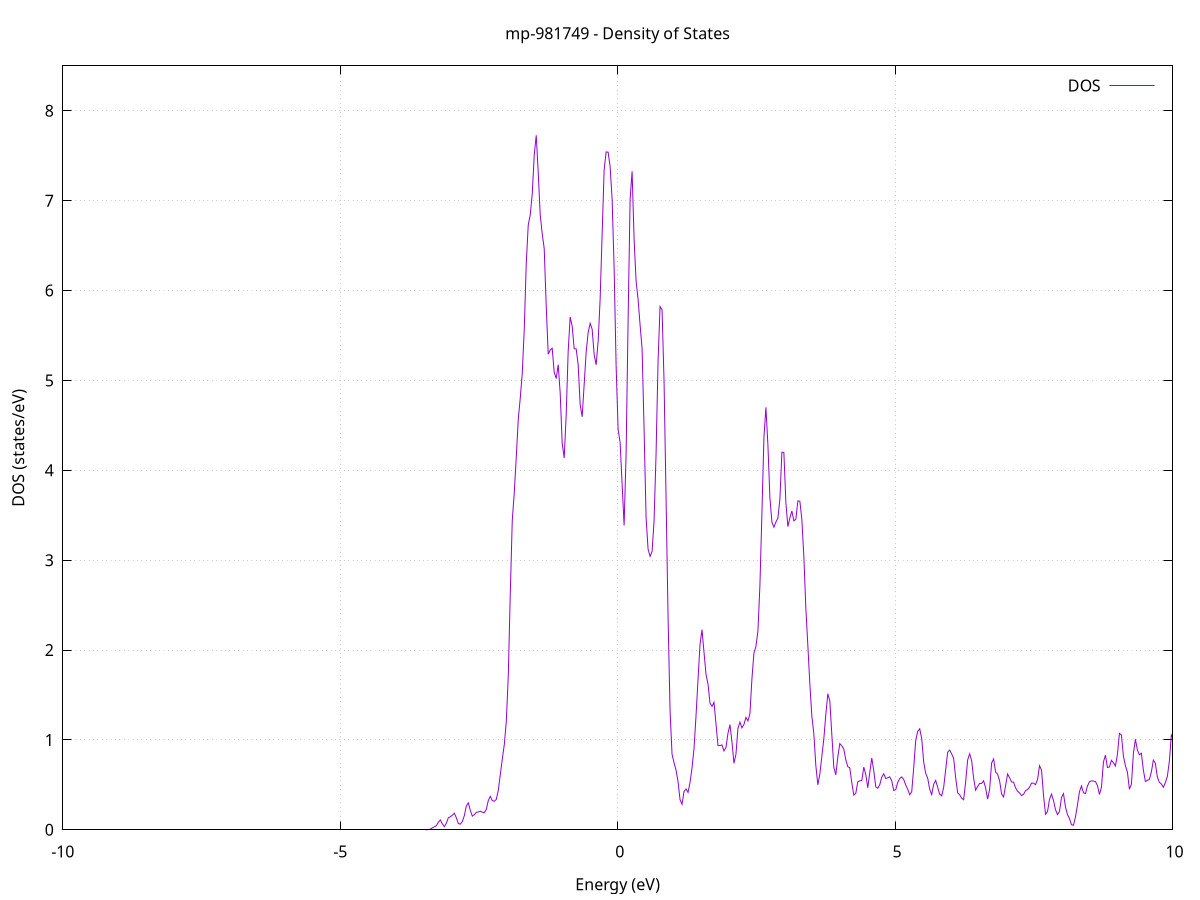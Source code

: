 set title 'mp-981749 - Density of States'
set xlabel 'Energy (eV)'
set ylabel 'DOS (states/eV)'
set grid
set xrange [-10:10]
set yrange [0:8.500]
set xzeroaxis lt -1
set terminal png size 800,600
set output 'mp-981749_dos_gnuplot.png'
plot '-' using 1:2 with lines title 'DOS'
-38.794800 0.000000
-38.758800 0.000000
-38.722800 0.000000
-38.686800 0.000000
-38.650800 0.000000
-38.614800 0.000000
-38.578900 0.000000
-38.542900 0.000000
-38.506900 0.000000
-38.470900 0.000000
-38.434900 0.000000
-38.398900 0.000000
-38.362900 0.000000
-38.326900 0.000000
-38.290900 0.000000
-38.254900 0.000000
-38.218900 0.000000
-38.182900 0.000000
-38.146900 0.000000
-38.110900 0.000000
-38.074900 0.000000
-38.038900 0.000000
-38.002900 0.000000
-37.966900 0.000000
-37.930900 0.000000
-37.894900 0.000000
-37.858900 0.000000
-37.822900 0.000000
-37.786900 0.000000
-37.751000 0.000000
-37.715000 0.000000
-37.679000 0.000000
-37.643000 0.000000
-37.607000 0.000000
-37.571000 0.000000
-37.535000 0.000000
-37.499000 0.000000
-37.463000 0.000000
-37.427000 0.000000
-37.391000 0.000000
-37.355000 0.000000
-37.319000 0.000000
-37.283000 0.000000
-37.247000 0.000000
-37.211000 0.000000
-37.175000 0.000000
-37.139000 0.000000
-37.103000 0.000000
-37.067000 0.000000
-37.031000 0.000000
-36.995000 0.000000
-36.959000 0.000000
-36.923100 0.000000
-36.887100 0.000000
-36.851100 0.000000
-36.815100 0.000000
-36.779100 0.000000
-36.743100 0.000000
-36.707100 0.000000
-36.671100 0.000000
-36.635100 0.000000
-36.599100 0.000000
-36.563100 0.000000
-36.527100 0.000000
-36.491100 0.000000
-36.455100 0.000000
-36.419100 0.000000
-36.383100 0.000000
-36.347100 0.000000
-36.311100 0.000000
-36.275100 0.000000
-36.239100 0.000000
-36.203100 0.000000
-36.167100 0.000000
-36.131100 0.000000
-36.095200 0.000000
-36.059200 0.000000
-36.023200 0.000000
-35.987200 0.000000
-35.951200 0.000000
-35.915200 0.000000
-35.879200 0.000000
-35.843200 0.000000
-35.807200 0.000000
-35.771200 0.000000
-35.735200 0.000000
-35.699200 0.000000
-35.663200 0.000800
-35.627200 0.037400
-35.591200 0.630200
-35.555200 4.025500
-35.519200 9.858800
-35.483200 9.323700
-35.447200 3.403400
-35.411200 0.475900
-35.375200 0.039900
-35.339200 0.389100
-35.303200 3.865400
-35.267300 14.684500
-35.231300 21.516700
-35.195300 12.199700
-35.159300 2.663900
-35.123300 0.221600
-35.087300 0.006900
-35.051300 0.000100
-35.015300 0.000000
-34.979300 0.000000
-34.943300 0.000000
-34.907300 0.000000
-34.871300 0.000000
-34.835300 0.000000
-34.799300 0.000000
-34.763300 0.000000
-34.727300 0.000000
-34.691300 0.000000
-34.655300 0.000000
-34.619300 0.000000
-34.583300 0.000000
-34.547300 0.000000
-34.511300 0.000000
-34.475300 0.000000
-34.439400 0.000000
-34.403400 0.000000
-34.367400 0.000000
-34.331400 0.000000
-34.295400 0.000000
-34.259400 0.000000
-34.223400 0.000000
-34.187400 0.000000
-34.151400 0.000000
-34.115400 0.000000
-34.079400 0.000000
-34.043400 0.000000
-34.007400 0.000000
-33.971400 0.000000
-33.935400 0.000000
-33.899400 0.000000
-33.863400 0.000000
-33.827400 0.000000
-33.791400 0.000000
-33.755400 0.000000
-33.719400 0.000000
-33.683400 0.000000
-33.647400 0.000000
-33.611500 0.000000
-33.575500 0.000000
-33.539500 0.000000
-33.503500 0.000000
-33.467500 0.000000
-33.431500 0.000000
-33.395500 0.000000
-33.359500 0.000000
-33.323500 0.000000
-33.287500 0.000000
-33.251500 0.000000
-33.215500 0.000000
-33.179500 0.000000
-33.143500 0.000000
-33.107500 0.000000
-33.071500 0.000000
-33.035500 0.000000
-32.999500 0.000000
-32.963500 0.000000
-32.927500 0.000000
-32.891500 0.000000
-32.855500 0.000000
-32.819500 0.000000
-32.783600 0.000000
-32.747600 0.000000
-32.711600 0.000000
-32.675600 0.000000
-32.639600 0.000000
-32.603600 0.000000
-32.567600 0.000000
-32.531600 0.000000
-32.495600 0.000000
-32.459600 0.000000
-32.423600 0.000000
-32.387600 0.000000
-32.351600 0.000000
-32.315600 0.000000
-32.279600 0.000000
-32.243600 0.000000
-32.207600 0.000000
-32.171600 0.000000
-32.135600 0.000000
-32.099600 0.000000
-32.063600 0.000000
-32.027600 0.000000
-31.991600 0.000000
-31.955700 0.000000
-31.919700 0.000000
-31.883700 0.000000
-31.847700 0.000000
-31.811700 0.000000
-31.775700 0.000000
-31.739700 0.000000
-31.703700 0.000000
-31.667700 0.000000
-31.631700 0.000000
-31.595700 0.000000
-31.559700 0.000000
-31.523700 0.000000
-31.487700 0.000000
-31.451700 0.000000
-31.415700 0.000000
-31.379700 0.000000
-31.343700 0.000000
-31.307700 0.000000
-31.271700 0.000000
-31.235700 0.000000
-31.199700 0.000000
-31.163700 0.000000
-31.127800 0.000000
-31.091800 0.000000
-31.055800 0.000000
-31.019800 0.000000
-30.983800 0.000000
-30.947800 0.000000
-30.911800 0.000000
-30.875800 0.000000
-30.839800 0.000000
-30.803800 0.000000
-30.767800 0.000000
-30.731800 0.000000
-30.695800 0.000000
-30.659800 0.000000
-30.623800 0.000000
-30.587800 0.000000
-30.551800 0.000000
-30.515800 0.000000
-30.479800 0.000000
-30.443800 0.000000
-30.407800 0.000000
-30.371800 0.000000
-30.335800 0.000000
-30.299900 0.000000
-30.263900 0.000000
-30.227900 0.000000
-30.191900 0.000000
-30.155900 0.000000
-30.119900 0.000000
-30.083900 0.000000
-30.047900 0.000000
-30.011900 0.000000
-29.975900 0.000000
-29.939900 0.000000
-29.903900 0.000000
-29.867900 0.000000
-29.831900 0.000000
-29.795900 0.000000
-29.759900 0.000000
-29.723900 0.000000
-29.687900 0.000000
-29.651900 0.000000
-29.615900 0.000000
-29.579900 0.000000
-29.543900 0.000000
-29.507900 0.000000
-29.471900 0.000000
-29.436000 0.000000
-29.400000 0.000000
-29.364000 0.000000
-29.328000 0.000000
-29.292000 0.000000
-29.256000 0.000000
-29.220000 0.000000
-29.184000 0.000000
-29.148000 0.000000
-29.112000 0.000000
-29.076000 0.000000
-29.040000 0.000000
-29.004000 0.000000
-28.968000 0.000000
-28.932000 0.000000
-28.896000 0.000000
-28.860000 0.000000
-28.824000 0.000000
-28.788000 0.000000
-28.752000 0.000000
-28.716000 0.000000
-28.680000 0.000000
-28.644000 0.000000
-28.608100 0.000000
-28.572100 0.000000
-28.536100 0.000000
-28.500100 0.000000
-28.464100 0.000000
-28.428100 0.000000
-28.392100 0.000000
-28.356100 0.000000
-28.320100 0.000000
-28.284100 0.000000
-28.248100 0.000000
-28.212100 0.000000
-28.176100 0.000000
-28.140100 0.000000
-28.104100 0.000000
-28.068100 0.000000
-28.032100 0.000000
-27.996100 0.000000
-27.960100 0.000000
-27.924100 0.000000
-27.888100 0.000000
-27.852100 0.000000
-27.816100 0.000000
-27.780200 0.000000
-27.744200 0.000000
-27.708200 0.000000
-27.672200 0.000000
-27.636200 0.000000
-27.600200 0.000000
-27.564200 0.000000
-27.528200 0.000000
-27.492200 0.000000
-27.456200 0.000000
-27.420200 0.000000
-27.384200 0.000000
-27.348200 0.000000
-27.312200 0.000000
-27.276200 0.000000
-27.240200 0.000000
-27.204200 0.000000
-27.168200 0.000000
-27.132200 0.000000
-27.096200 0.000000
-27.060200 0.000000
-27.024200 0.000000
-26.988200 0.000000
-26.952300 0.000000
-26.916300 0.000000
-26.880300 0.000000
-26.844300 0.000000
-26.808300 0.000000
-26.772300 0.000000
-26.736300 0.000000
-26.700300 0.000000
-26.664300 0.000000
-26.628300 0.000000
-26.592300 0.000000
-26.556300 0.000000
-26.520300 0.000000
-26.484300 0.000000
-26.448300 0.000000
-26.412300 0.000000
-26.376300 0.000000
-26.340300 0.000000
-26.304300 0.000000
-26.268300 0.000000
-26.232300 0.000000
-26.196300 0.000000
-26.160300 0.000000
-26.124400 0.000000
-26.088400 0.000000
-26.052400 0.000000
-26.016400 0.000000
-25.980400 0.000000
-25.944400 0.000000
-25.908400 0.000000
-25.872400 0.000000
-25.836400 0.000000
-25.800400 0.000000
-25.764400 0.000000
-25.728400 0.000000
-25.692400 0.000000
-25.656400 0.000000
-25.620400 0.000000
-25.584400 0.000000
-25.548400 0.000000
-25.512400 0.000000
-25.476400 0.000000
-25.440400 0.000000
-25.404400 0.000000
-25.368400 0.000000
-25.332400 0.000000
-25.296500 0.000000
-25.260500 0.000000
-25.224500 0.000000
-25.188500 0.000000
-25.152500 0.000000
-25.116500 0.000000
-25.080500 0.000000
-25.044500 0.000000
-25.008500 0.000000
-24.972500 0.000000
-24.936500 0.000000
-24.900500 0.000000
-24.864500 0.000000
-24.828500 0.000000
-24.792500 0.000000
-24.756500 0.000000
-24.720500 0.000000
-24.684500 0.000000
-24.648500 0.000000
-24.612500 0.000000
-24.576500 0.000000
-24.540500 0.000000
-24.504500 0.000000
-24.468600 0.000000
-24.432600 0.000000
-24.396600 0.000000
-24.360600 0.000000
-24.324600 0.000000
-24.288600 0.000000
-24.252600 0.000000
-24.216600 0.000000
-24.180600 0.000000
-24.144600 0.000000
-24.108600 0.000000
-24.072600 0.000000
-24.036600 0.000000
-24.000600 0.000000
-23.964600 0.000000
-23.928600 0.000000
-23.892600 0.000000
-23.856600 0.000000
-23.820600 0.000000
-23.784600 0.000000
-23.748600 0.000000
-23.712600 0.000000
-23.676600 0.000000
-23.640700 0.000000
-23.604700 0.000000
-23.568700 0.000000
-23.532700 0.000000
-23.496700 0.000000
-23.460700 0.000000
-23.424700 0.000000
-23.388700 0.000000
-23.352700 0.000000
-23.316700 0.000000
-23.280700 0.000000
-23.244700 0.000000
-23.208700 0.000000
-23.172700 0.000000
-23.136700 0.000000
-23.100700 0.000000
-23.064700 0.000000
-23.028700 0.000000
-22.992700 0.000000
-22.956700 0.000000
-22.920700 0.000000
-22.884700 0.000000
-22.848700 0.000000
-22.812800 0.000000
-22.776800 0.000000
-22.740800 0.000000
-22.704800 0.000000
-22.668800 0.000000
-22.632800 0.000000
-22.596800 0.000000
-22.560800 0.000000
-22.524800 0.000000
-22.488800 0.000000
-22.452800 0.000000
-22.416800 0.000000
-22.380800 0.000000
-22.344800 0.000000
-22.308800 0.000000
-22.272800 0.000000
-22.236800 0.000000
-22.200800 0.000000
-22.164800 0.000000
-22.128800 0.000000
-22.092800 0.000000
-22.056800 0.000000
-22.020800 0.000000
-21.984900 0.000000
-21.948900 0.000000
-21.912900 0.000000
-21.876900 0.000000
-21.840900 0.000000
-21.804900 0.000000
-21.768900 0.000000
-21.732900 0.000000
-21.696900 0.000000
-21.660900 0.000000
-21.624900 0.000000
-21.588900 0.000000
-21.552900 0.000000
-21.516900 0.000000
-21.480900 0.000000
-21.444900 0.000000
-21.408900 0.000000
-21.372900 0.000000
-21.336900 0.000000
-21.300900 0.000000
-21.264900 0.000000
-21.228900 0.000000
-21.192900 0.000000
-21.157000 0.000000
-21.121000 0.000000
-21.085000 0.000000
-21.049000 0.000000
-21.013000 0.000000
-20.977000 0.000000
-20.941000 0.000000
-20.905000 0.000000
-20.869000 0.000000
-20.833000 0.000000
-20.797000 0.000000
-20.761000 0.000000
-20.725000 0.000000
-20.689000 0.000000
-20.653000 0.000000
-20.617000 0.000000
-20.581000 0.000000
-20.545000 0.000000
-20.509000 0.000000
-20.473000 0.000000
-20.437000 0.000000
-20.401000 0.000000
-20.365000 0.000000
-20.329100 0.000000
-20.293100 0.000000
-20.257100 0.000000
-20.221100 0.000000
-20.185100 0.000000
-20.149100 0.000000
-20.113100 0.000000
-20.077100 0.000000
-20.041100 0.000000
-20.005100 0.000000
-19.969100 0.000000
-19.933100 0.000000
-19.897100 0.000000
-19.861100 0.000000
-19.825100 0.000000
-19.789100 0.000000
-19.753100 0.000000
-19.717100 0.000000
-19.681100 0.000000
-19.645100 0.000000
-19.609100 0.000000
-19.573100 0.000000
-19.537100 0.000000
-19.501200 0.000000
-19.465200 0.000000
-19.429200 0.000000
-19.393200 0.000000
-19.357200 0.000000
-19.321200 0.000000
-19.285200 0.000000
-19.249200 0.000000
-19.213200 0.000000
-19.177200 0.000000
-19.141200 0.000000
-19.105200 0.000000
-19.069200 0.000000
-19.033200 0.000000
-18.997200 0.000000
-18.961200 0.000000
-18.925200 0.000000
-18.889200 0.000000
-18.853200 0.000000
-18.817200 0.000000
-18.781200 0.000000
-18.745200 0.000000
-18.709200 0.000000
-18.673300 0.000000
-18.637300 0.000000
-18.601300 0.000000
-18.565300 0.000000
-18.529300 0.000000
-18.493300 0.000000
-18.457300 0.000000
-18.421300 0.000000
-18.385300 0.000000
-18.349300 0.000000
-18.313300 0.000000
-18.277300 0.000000
-18.241300 0.000000
-18.205300 0.000000
-18.169300 0.000000
-18.133300 0.000000
-18.097300 0.000000
-18.061300 0.000000
-18.025300 0.000000
-17.989300 0.000000
-17.953300 0.000000
-17.917300 0.000000
-17.881300 0.000000
-17.845400 0.000000
-17.809400 0.000000
-17.773400 0.000000
-17.737400 0.000000
-17.701400 0.000000
-17.665400 0.000000
-17.629400 0.000000
-17.593400 0.000000
-17.557400 0.000000
-17.521400 0.000000
-17.485400 0.000000
-17.449400 0.000000
-17.413400 0.000000
-17.377400 0.000000
-17.341400 0.000000
-17.305400 0.000000
-17.269400 0.000000
-17.233400 0.000000
-17.197400 0.000000
-17.161400 0.000000
-17.125400 0.000000
-17.089400 0.000000
-17.053400 0.000000
-17.017500 0.000000
-16.981500 0.000000
-16.945500 0.000000
-16.909500 0.000000
-16.873500 0.000000
-16.837500 0.000000
-16.801500 0.000000
-16.765500 0.000000
-16.729500 0.000000
-16.693500 0.000000
-16.657500 0.000000
-16.621500 0.000000
-16.585500 0.000000
-16.549500 0.000000
-16.513500 0.000000
-16.477500 0.000000
-16.441500 0.000000
-16.405500 0.000000
-16.369500 0.000000
-16.333500 0.000000
-16.297500 0.000000
-16.261500 0.000000
-16.225500 0.000000
-16.189500 0.000000
-16.153600 0.000000
-16.117600 0.000000
-16.081600 0.000000
-16.045600 0.000000
-16.009600 0.000000
-15.973600 0.000000
-15.937600 0.000000
-15.901600 0.000000
-15.865600 0.000000
-15.829600 0.000000
-15.793600 0.000000
-15.757600 0.000000
-15.721600 0.000000
-15.685600 0.000000
-15.649600 0.000000
-15.613600 0.000000
-15.577600 0.000000
-15.541600 0.000000
-15.505600 0.000000
-15.469600 0.000000
-15.433600 0.000000
-15.397600 0.000000
-15.361600 0.000000
-15.325700 0.000000
-15.289700 0.000000
-15.253700 0.000000
-15.217700 0.000000
-15.181700 0.000000
-15.145700 0.000000
-15.109700 0.000000
-15.073700 0.000000
-15.037700 0.000000
-15.001700 0.000000
-14.965700 0.000000
-14.929700 0.000000
-14.893700 0.000000
-14.857700 0.000000
-14.821700 0.000000
-14.785700 0.000000
-14.749700 0.000000
-14.713700 0.000000
-14.677700 0.000000
-14.641700 0.000000
-14.605700 0.000000
-14.569700 0.000000
-14.533700 0.000000
-14.497800 0.000000
-14.461800 0.000000
-14.425800 0.000000
-14.389800 0.000000
-14.353800 0.000000
-14.317800 0.000000
-14.281800 0.000000
-14.245800 0.000000
-14.209800 0.000000
-14.173800 0.000000
-14.137800 0.000000
-14.101800 0.000000
-14.065800 0.000000
-14.029800 0.000000
-13.993800 0.000000
-13.957800 0.000000
-13.921800 0.000000
-13.885800 0.000000
-13.849800 0.000000
-13.813800 0.000000
-13.777800 0.000000
-13.741800 0.000000
-13.705800 0.000000
-13.669900 0.000000
-13.633900 0.000000
-13.597900 0.000000
-13.561900 0.000000
-13.525900 0.000000
-13.489900 0.000000
-13.453900 0.000000
-13.417900 0.000000
-13.381900 0.000000
-13.345900 0.000000
-13.309900 0.000000
-13.273900 0.000000
-13.237900 0.000000
-13.201900 0.000000
-13.165900 0.000000
-13.129900 0.000000
-13.093900 0.000000
-13.057900 0.000000
-13.021900 0.000000
-12.985900 0.000000
-12.949900 0.000000
-12.913900 0.000000
-12.877900 0.000000
-12.842000 0.000000
-12.806000 0.000000
-12.770000 0.000000
-12.734000 0.000000
-12.698000 0.000000
-12.662000 0.000000
-12.626000 0.000000
-12.590000 0.000000
-12.554000 0.000000
-12.518000 0.000000
-12.482000 0.000000
-12.446000 0.000000
-12.410000 0.000000
-12.374000 0.000000
-12.338000 0.000000
-12.302000 0.000000
-12.266000 0.000000
-12.230000 0.000000
-12.194000 0.000000
-12.158000 0.000000
-12.122000 0.000000
-12.086000 0.000000
-12.050000 0.000000
-12.014100 0.000000
-11.978100 0.000000
-11.942100 0.000000
-11.906100 0.000000
-11.870100 0.000000
-11.834100 0.000000
-11.798100 0.000000
-11.762100 0.000000
-11.726100 0.000000
-11.690100 0.000000
-11.654100 0.000000
-11.618100 0.000000
-11.582100 0.000000
-11.546100 0.000000
-11.510100 0.000000
-11.474100 0.000000
-11.438100 0.000000
-11.402100 0.000000
-11.366100 0.000000
-11.330100 0.000000
-11.294100 0.000000
-11.258100 0.000000
-11.222100 0.000000
-11.186200 0.000000
-11.150200 0.000000
-11.114200 0.000000
-11.078200 0.000000
-11.042200 0.000000
-11.006200 0.000000
-10.970200 0.000000
-10.934200 0.000000
-10.898200 0.000000
-10.862200 0.000000
-10.826200 0.000000
-10.790200 0.000000
-10.754200 0.000000
-10.718200 0.000000
-10.682200 0.000000
-10.646200 0.000000
-10.610200 0.000000
-10.574200 0.000000
-10.538200 0.000000
-10.502200 0.000000
-10.466200 0.000000
-10.430200 0.000000
-10.394200 0.000000
-10.358300 0.000000
-10.322300 0.000000
-10.286300 0.000000
-10.250300 0.000000
-10.214300 0.000000
-10.178300 0.000000
-10.142300 0.000000
-10.106300 0.000000
-10.070300 0.000000
-10.034300 0.000000
-9.998300 0.000000
-9.962300 0.000000
-9.926300 0.000000
-9.890300 0.000000
-9.854300 0.000000
-9.818300 0.000000
-9.782300 0.000000
-9.746300 0.000000
-9.710300 0.000000
-9.674300 0.000000
-9.638300 0.000000
-9.602300 0.000000
-9.566300 0.000000
-9.530400 0.000000
-9.494400 0.000000
-9.458400 0.000000
-9.422400 0.000000
-9.386400 0.000000
-9.350400 0.000000
-9.314400 0.000000
-9.278400 0.000000
-9.242400 0.000000
-9.206400 0.000000
-9.170400 0.000000
-9.134400 0.000000
-9.098400 0.000000
-9.062400 0.000000
-9.026400 0.000000
-8.990400 0.000000
-8.954400 0.000000
-8.918400 0.000000
-8.882400 0.000000
-8.846400 0.000000
-8.810400 0.000000
-8.774400 0.000000
-8.738400 0.000000
-8.702500 0.000000
-8.666500 0.000000
-8.630500 0.000000
-8.594500 0.000000
-8.558500 0.000000
-8.522500 0.000000
-8.486500 0.000000
-8.450500 0.000000
-8.414500 0.000000
-8.378500 0.000000
-8.342500 0.000000
-8.306500 0.000000
-8.270500 0.000000
-8.234500 0.000000
-8.198500 0.000000
-8.162500 0.000000
-8.126500 0.000000
-8.090500 0.000000
-8.054500 0.000000
-8.018500 0.000000
-7.982500 0.000000
-7.946500 0.000000
-7.910500 0.000000
-7.874600 0.000000
-7.838600 0.000000
-7.802600 0.000000
-7.766600 0.000000
-7.730600 0.000000
-7.694600 0.000000
-7.658600 0.000000
-7.622600 0.000000
-7.586600 0.000000
-7.550600 0.000000
-7.514600 0.000000
-7.478600 0.000000
-7.442600 0.000000
-7.406600 0.000000
-7.370600 0.000000
-7.334600 0.000000
-7.298600 0.000000
-7.262600 0.000000
-7.226600 0.000000
-7.190600 0.000000
-7.154600 0.000000
-7.118600 0.000000
-7.082600 0.000000
-7.046700 0.000000
-7.010700 0.000000
-6.974700 0.000000
-6.938700 0.000000
-6.902700 0.000000
-6.866700 0.000000
-6.830700 0.000000
-6.794700 0.000000
-6.758700 0.000000
-6.722700 0.000000
-6.686700 0.000000
-6.650700 0.000000
-6.614700 0.000000
-6.578700 0.000000
-6.542700 0.000000
-6.506700 0.000000
-6.470700 0.000000
-6.434700 0.000000
-6.398700 0.000000
-6.362700 0.000000
-6.326700 0.000000
-6.290700 0.000000
-6.254700 0.000000
-6.218800 0.000000
-6.182800 0.000000
-6.146800 0.000000
-6.110800 0.000000
-6.074800 0.000000
-6.038800 0.000000
-6.002800 0.000000
-5.966800 0.000000
-5.930800 0.000000
-5.894800 0.000000
-5.858800 0.000000
-5.822800 0.000000
-5.786800 0.000000
-5.750800 0.000000
-5.714800 0.000000
-5.678800 0.000000
-5.642800 0.000000
-5.606800 0.000000
-5.570800 0.000000
-5.534800 0.000000
-5.498800 0.000000
-5.462800 0.000000
-5.426800 0.000000
-5.390900 0.000000
-5.354900 0.000000
-5.318900 0.000000
-5.282900 0.000000
-5.246900 0.000000
-5.210900 0.000000
-5.174900 0.000000
-5.138900 0.000000
-5.102900 0.000000
-5.066900 0.000000
-5.030900 0.000000
-4.994900 0.000000
-4.958900 0.000000
-4.922900 0.000000
-4.886900 0.000000
-4.850900 0.000000
-4.814900 0.000000
-4.778900 0.000000
-4.742900 0.000000
-4.706900 0.000000
-4.670900 0.000000
-4.634900 0.000000
-4.598900 0.000000
-4.563000 0.000000
-4.527000 0.000000
-4.491000 0.000000
-4.455000 0.000000
-4.419000 0.000000
-4.383000 0.000000
-4.347000 0.000000
-4.311000 0.000000
-4.275000 0.000000
-4.239000 0.000000
-4.203000 0.000000
-4.167000 0.000000
-4.131000 0.000000
-4.095000 0.000000
-4.059000 0.000000
-4.023000 0.000000
-3.987000 0.000000
-3.951000 0.000000
-3.915000 0.000000
-3.879000 0.000000
-3.843000 0.000000
-3.807000 0.000000
-3.771000 0.000000
-3.735100 0.000000
-3.699100 0.000000
-3.663100 0.000000
-3.627100 0.000000
-3.591100 0.000000
-3.555100 0.000000
-3.519100 0.000000
-3.483100 0.000000
-3.447100 0.000100
-3.411100 0.001600
-3.375100 0.008400
-3.339100 0.021800
-3.303100 0.033800
-3.267100 0.045500
-3.231100 0.084500
-3.195100 0.109300
-3.159100 0.065400
-3.123100 0.034900
-3.087100 0.074200
-3.051100 0.133000
-3.015100 0.145800
-2.979100 0.161500
-2.943100 0.184200
-2.907100 0.133700
-2.871200 0.069000
-2.835200 0.062900
-2.799200 0.091200
-2.763200 0.157300
-2.727200 0.264400
-2.691200 0.299700
-2.655200 0.215700
-2.619200 0.151600
-2.583200 0.168400
-2.547200 0.193800
-2.511200 0.198200
-2.475200 0.206400
-2.439200 0.195800
-2.403200 0.190900
-2.367200 0.227800
-2.331200 0.326100
-2.295200 0.371900
-2.259200 0.323900
-2.223200 0.317300
-2.187200 0.338300
-2.151200 0.440100
-2.115200 0.612700
-2.079200 0.785700
-2.043300 0.946600
-2.007300 1.199400
-1.971300 1.708200
-1.935300 2.620600
-1.899300 3.442600
-1.863300 3.748300
-1.827300 4.144100
-1.791300 4.566700
-1.755300 4.803400
-1.719300 5.077600
-1.683300 5.567800
-1.647300 6.296700
-1.611300 6.729700
-1.575300 6.841000
-1.539300 7.073900
-1.503300 7.508000
-1.467300 7.727500
-1.431300 7.311500
-1.395300 6.840400
-1.359300 6.631600
-1.323300 6.465700
-1.287300 5.826900
-1.251300 5.292100
-1.215400 5.337800
-1.179400 5.357600
-1.143400 5.090500
-1.107400 5.021500
-1.071400 5.174800
-1.035400 4.858700
-0.999400 4.300400
-0.963400 4.137100
-0.927400 4.615300
-0.891400 5.327200
-0.855400 5.706100
-0.819400 5.602500
-0.783400 5.352000
-0.747400 5.350600
-0.711400 5.172900
-0.675400 4.729100
-0.639400 4.595600
-0.603400 4.954800
-0.567400 5.314800
-0.531400 5.533400
-0.495400 5.635000
-0.459400 5.569600
-0.423400 5.286900
-0.387500 5.174300
-0.351500 5.434400
-0.315500 5.904300
-0.279500 6.630300
-0.243500 7.343200
-0.207500 7.543000
-0.171500 7.539500
-0.135500 7.377800
-0.099500 7.014000
-0.063500 6.251800
-0.027500 5.162800
0.008500 4.453900
0.044500 4.311500
0.080500 3.847800
0.116500 3.386500
0.152500 4.186300
0.188500 5.673900
0.224500 7.017300
0.260500 7.326100
0.296500 6.568200
0.332500 6.105900
0.368500 5.900500
0.404500 5.615700
0.440400 5.352500
0.476400 4.460400
0.512400 3.474200
0.548400 3.122800
0.584400 3.041800
0.620400 3.096200
0.656400 3.435500
0.692400 4.182800
0.728400 5.213000
0.764400 5.822200
0.800400 5.786400
0.836400 4.989100
0.872400 3.697800
0.908400 2.372000
0.944400 1.328900
0.980400 0.840300
1.016400 0.746300
1.052400 0.663000
1.088400 0.535800
1.124400 0.334900
1.160400 0.284700
1.196400 0.425700
1.232400 0.454400
1.268300 0.415700
1.304300 0.526100
1.340300 0.687500
1.376300 0.904500
1.412300 1.265000
1.448300 1.667700
1.484300 2.060500
1.520300 2.226900
1.556300 1.975600
1.592300 1.730600
1.628300 1.623400
1.664300 1.409600
1.700300 1.373600
1.736300 1.418500
1.772300 1.178600
1.808300 0.937500
1.844300 0.936100
1.880300 0.944500
1.916300 0.877300
1.952300 0.916200
1.988300 1.074000
2.024300 1.169700
2.060300 0.978000
2.096200 0.739300
2.132200 0.841000
2.168200 1.129800
2.204200 1.198500
2.240200 1.134000
2.276200 1.172000
2.312200 1.250600
2.348200 1.211300
2.384200 1.291900
2.420200 1.680500
2.456200 1.966900
2.492200 2.039400
2.528200 2.211000
2.564200 2.721600
2.600200 3.521900
2.636200 4.362300
2.672200 4.700300
2.708200 4.282400
2.744200 3.693400
2.780200 3.423800
2.816200 3.367000
2.852200 3.423900
2.888200 3.468200
2.924100 3.680100
2.960100 4.200500
2.996100 4.197200
3.032100 3.639600
3.068100 3.373700
3.104100 3.470700
3.140100 3.547400
3.176100 3.436700
3.212100 3.456200
3.248100 3.660000
3.284100 3.655300
3.320100 3.450500
3.356100 3.040300
3.392100 2.460400
3.428100 2.049400
3.464100 1.619200
3.500100 1.263400
3.536100 1.067400
3.572100 0.712900
3.608100 0.500100
3.644100 0.620100
3.680100 0.817000
3.716100 1.012500
3.752000 1.283800
3.788000 1.513500
3.824000 1.434400
3.860000 1.059000
3.896000 0.693800
3.932000 0.611500
3.968000 0.810600
4.004000 0.958900
4.040000 0.933400
4.076000 0.898300
4.112000 0.778200
4.148000 0.701700
4.184000 0.688700
4.220000 0.523600
4.256000 0.385700
4.292000 0.405800
4.328000 0.534500
4.364000 0.544200
4.400000 0.547500
4.436000 0.696600
4.472000 0.614900
4.508000 0.467200
4.544000 0.635000
4.579900 0.799400
4.615900 0.657600
4.651900 0.478000
4.687900 0.462100
4.723900 0.500800
4.759900 0.586600
4.795900 0.623000
4.831900 0.570800
4.867900 0.578200
4.903900 0.589700
4.939900 0.544800
4.975900 0.437800
5.011900 0.445900
5.047900 0.528700
5.083900 0.570800
5.119900 0.588300
5.155900 0.560000
5.191900 0.497400
5.227900 0.450900
5.263900 0.390200
5.299900 0.421700
5.335900 0.690800
5.371900 0.992800
5.407800 1.096100
5.443800 1.123700
5.479800 1.016700
5.515800 0.753900
5.551800 0.629000
5.587800 0.574300
5.623800 0.452200
5.659800 0.391300
5.695800 0.505900
5.731800 0.549300
5.767800 0.472000
5.803800 0.396100
5.839800 0.377700
5.875800 0.471900
5.911800 0.667100
5.947800 0.861700
5.983800 0.886900
6.019800 0.844100
6.055800 0.793300
6.091800 0.580800
6.127800 0.411300
6.163800 0.391600
6.199800 0.351200
6.235700 0.334800
6.271700 0.531400
6.307700 0.775900
6.343700 0.845500
6.379700 0.770900
6.415700 0.574600
6.451700 0.440200
6.487700 0.481900
6.523700 0.515300
6.559700 0.515600
6.595700 0.545000
6.631700 0.465700
6.667700 0.341100
6.703700 0.446500
6.739700 0.742200
6.775700 0.788500
6.811700 0.643400
6.847700 0.618800
6.883700 0.545800
6.919700 0.398800
6.955700 0.365500
6.991700 0.488300
7.027700 0.620900
7.063600 0.579600
7.099600 0.531500
7.135600 0.530100
7.171600 0.466600
7.207600 0.428900
7.243600 0.410600
7.279600 0.380800
7.315600 0.394900
7.351600 0.434800
7.387600 0.447800
7.423600 0.473900
7.459600 0.519500
7.495600 0.518300
7.531600 0.501800
7.567600 0.559500
7.603600 0.712400
7.639600 0.664100
7.675600 0.381100
7.711600 0.172700
7.747600 0.203200
7.783600 0.339900
7.819600 0.396500
7.855600 0.325400
7.891500 0.224000
7.927500 0.168800
7.963500 0.204700
7.999500 0.359300
8.035500 0.401900
8.071500 0.252100
8.107500 0.169000
8.143500 0.123800
8.179500 0.056400
8.215500 0.050400
8.251500 0.143100
8.287500 0.277400
8.323500 0.423700
8.359500 0.487700
8.395500 0.411800
8.431500 0.403100
8.467500 0.487200
8.503500 0.534400
8.539500 0.544700
8.575500 0.541900
8.611500 0.537100
8.647500 0.491100
8.683500 0.393800
8.719400 0.473400
8.755400 0.754200
8.791400 0.829100
8.827400 0.692600
8.863400 0.698900
8.899400 0.773300
8.935400 0.745900
8.971400 0.709700
9.007400 0.839300
9.043400 1.072600
9.079400 1.054600
9.115400 0.819400
9.151400 0.712700
9.187400 0.642200
9.223400 0.451400
9.259400 0.507000
9.295400 0.850900
9.331400 1.006800
9.367400 0.887600
9.403400 0.834800
9.439400 0.851600
9.475400 0.662300
9.511400 0.537100
9.547300 0.550900
9.583300 0.559400
9.619300 0.644000
9.655300 0.774700
9.691300 0.739700
9.727300 0.586400
9.763300 0.527500
9.799300 0.508800
9.835300 0.472800
9.871300 0.525100
9.907300 0.594600
9.943300 0.762100
9.979300 1.054400
10.015300 1.010300
10.051300 0.777300
10.087300 0.708400
10.123300 0.645200
10.159300 0.633500
10.195300 0.765000
10.231300 0.814000
10.267300 0.700900
10.303300 0.567300
10.339300 0.521800
10.375300 0.512100
10.411200 0.481100
10.447200 0.484100
10.483200 0.653700
10.519200 0.911500
10.555200 0.986300
10.591200 0.856300
10.627200 0.602100
10.663200 0.385600
10.699200 0.420100
10.735200 0.577100
10.771200 0.684400
10.807200 0.680100
10.843200 0.662600
10.879200 0.731100
10.915200 0.787500
10.951200 0.724300
10.987200 0.576000
11.023200 0.409100
11.059200 0.404000
11.095200 0.517300
11.131200 0.702300
11.167200 1.037000
11.203200 1.266800
11.239100 1.198700
11.275100 0.975400
11.311100 0.824500
11.347100 1.017700
11.383100 1.309100
11.419100 1.343300
11.455100 1.227700
11.491100 1.101300
11.527100 0.884000
11.563100 0.647800
11.599100 0.613600
11.635100 0.593500
11.671100 0.434700
11.707100 0.390800
11.743100 0.590500
11.779100 0.730400
11.815100 0.700500
11.851100 0.732800
11.887100 0.683200
11.923100 0.526400
11.959100 0.486800
11.995100 0.511600
12.031100 0.530100
12.067000 0.615300
12.103000 0.800800
12.139000 0.814700
12.175000 0.587200
12.211000 0.519900
12.247000 0.672400
12.283000 0.685800
12.319000 0.541300
12.355000 0.540900
12.391000 0.606300
12.427000 0.604100
12.463000 0.651900
12.499000 0.717400
12.535000 0.847200
12.571000 1.078200
12.607000 1.281100
12.643000 1.267300
12.679000 1.211400
12.715000 1.149500
12.751000 0.933800
12.787000 0.861500
12.823000 0.877700
12.859000 0.861400
12.894900 0.817800
12.930900 0.810600
12.966900 0.769100
13.002900 0.520500
13.038900 0.307300
13.074900 0.440000
13.110900 0.624600
13.146900 0.663800
13.182900 0.696500
13.218900 0.666200
13.254900 0.748400
13.290900 0.996200
13.326900 1.200800
13.362900 1.165600
13.398900 0.891500
13.434900 0.618500
13.470900 0.580200
13.506900 0.872300
13.542900 1.174300
13.578900 1.171200
13.614900 1.082900
13.650900 0.905200
13.686900 0.684400
13.722800 0.800300
13.758800 1.053300
13.794800 1.143400
13.830800 1.022200
13.866800 0.922100
13.902800 1.086000
13.938800 1.249500
13.974800 1.213800
14.010800 1.115000
14.046800 1.046500
14.082800 1.090700
14.118800 1.207500
14.154800 1.144900
14.190800 0.991500
14.226800 1.007700
14.262800 1.100900
14.298800 1.114100
14.334800 1.050300
14.370800 1.032400
14.406800 1.063800
14.442800 1.091600
14.478800 1.132200
14.514800 1.181400
14.550700 1.099300
14.586700 0.922200
14.622700 0.912400
14.658700 1.089000
14.694700 1.110400
14.730700 0.980900
14.766700 1.090300
14.802700 1.302400
14.838700 1.246500
14.874700 1.055300
14.910700 0.960900
14.946700 0.933800
14.982700 0.888800
15.018700 0.928000
15.054700 2.000600
15.090700 6.360500
15.126700 11.495600
15.162700 8.976800
15.198700 3.265200
15.234700 1.228700
15.270700 1.133600
15.306700 1.098500
15.342700 0.993300
15.378600 0.912900
15.414600 0.877600
15.450600 0.851700
15.486600 0.766500
15.522600 0.744700
15.558600 0.917600
15.594600 1.280900
15.630600 1.516700
15.666600 1.381700
15.702600 1.276500
15.738600 1.247100
15.774600 1.032500
15.810600 0.973500
15.846600 1.128700
15.882600 1.297400
15.918600 1.404300
15.954600 1.405500
15.990600 1.239400
16.026600 0.931500
16.062600 0.816300
16.098600 0.968400
16.134600 1.067200
16.170600 0.979000
16.206500 1.007100
16.242500 1.292200
16.278500 1.460800
16.314500 1.379300
16.350500 1.164600
16.386500 0.875700
16.422500 0.797600
16.458500 0.823100
16.494500 0.862700
16.530500 1.028200
16.566500 1.085200
16.602500 0.988200
16.638500 1.069700
16.674500 1.073000
16.710500 0.812000
16.746500 0.620000
16.782500 0.685000
16.818500 0.896100
16.854500 1.148500
16.890500 1.128800
16.926500 0.910200
16.962500 0.847800
16.998500 0.914100
17.034400 0.977700
17.070400 1.158500
17.106400 1.408000
17.142400 1.424100
17.178400 1.250400
17.214400 1.217200
17.250400 1.210900
17.286400 1.186500
17.322400 1.178300
17.358400 1.031600
17.394400 0.911400
17.430400 0.853600
17.466400 0.920900
17.502400 0.959500
17.538400 0.926900
17.574400 0.971500
17.610400 0.915800
17.646400 1.009800
17.682400 1.307800
17.718400 1.505300
17.754400 1.367000
17.790400 1.032500
17.826400 0.906000
17.862300 0.904500
17.898300 0.857700
17.934300 1.045400
17.970300 1.210700
18.006300 0.906300
18.042300 0.556200
18.078300 0.670500
18.114300 1.041800
18.150300 1.202700
18.186300 1.137600
18.222300 0.956200
18.258300 0.902600
18.294300 1.028200
18.330300 1.041700
18.366300 0.991600
18.402300 0.938000
18.438300 0.837800
18.474300 0.861000
18.510300 0.917400
18.546300 0.792800
18.582300 0.779800
18.618300 0.906400
18.654300 0.968500
18.690200 1.284900
18.726200 1.817300
18.762200 1.809300
18.798200 1.343300
18.834200 1.112400
18.870200 1.113900
18.906200 0.961400
18.942200 0.674000
18.978200 0.720900
19.014200 1.113300
19.050200 1.281900
19.086200 1.076400
19.122200 0.896400
19.158200 0.917800
19.194200 1.074500
19.230200 1.236500
19.266200 1.355500
19.302200 1.468600
19.338200 1.391800
19.374200 1.085700
19.410200 0.796500
19.446200 0.909600
19.482200 1.112200
19.518100 0.919200
19.554100 0.641600
19.590100 0.619100
19.626100 0.671200
19.662100 0.709300
19.698100 0.845400
19.734100 0.970300
19.770100 0.970000
19.806100 0.947700
19.842100 1.020800
19.878100 1.085800
19.914100 1.117900
19.950100 1.279600
19.986100 1.463600
20.022100 1.584700
20.058100 1.574800
20.094100 1.343700
20.130100 1.223200
20.166100 1.257100
20.202100 1.266000
20.238100 1.226300
20.274100 1.166000
20.310100 1.156100
20.346000 1.267700
20.382000 1.290800
20.418000 1.080500
20.454000 1.000600
20.490000 1.213400
20.526000 1.281600
20.562000 1.029700
20.598000 0.746900
20.634000 0.606100
20.670000 0.584800
20.706000 0.578800
20.742000 0.687200
20.778000 0.991900
20.814000 1.238900
20.850000 1.175700
20.886000 0.983700
20.922000 0.982000
20.958000 1.178200
20.994000 1.263700
21.030000 1.277500
21.066000 1.331000
21.102000 1.386500
21.138000 1.528000
21.173900 1.477100
21.209900 1.117100
21.245900 0.845100
21.281900 0.822800
21.317900 0.907800
21.353900 1.141600
21.389900 1.331100
21.425900 1.457500
21.461900 1.478400
21.497900 1.287100
21.533900 1.248500
21.569900 1.274900
21.605900 1.270200
21.641900 1.310500
21.677900 1.304700
21.713900 1.388200
21.749900 1.535500
21.785900 1.393300
21.821900 1.212000
21.857900 1.288700
21.893900 1.394600
21.929900 1.559600
21.965900 1.724200
22.001800 1.632500
22.037800 1.376800
22.073800 1.288000
22.109800 1.536900
22.145800 1.650500
22.181800 1.399300
22.217800 1.230500
22.253800 1.188700
22.289800 1.233200
22.325800 1.426700
22.361800 1.555500
22.397800 1.636400
22.433800 1.561400
22.469800 1.401800
22.505800 1.613200
22.541800 1.962200
22.577800 1.887300
22.613800 1.704700
22.649800 1.608300
22.685800 1.317300
22.721800 1.113900
22.757800 1.158000
22.793800 1.281300
22.829800 1.502300
22.865700 1.620400
22.901700 1.450500
22.937700 1.107200
22.973700 0.944600
23.009700 1.171200
23.045700 1.827400
23.081700 2.228400
23.117700 1.816300
23.153700 1.289600
23.189700 1.113000
23.225700 1.072700
23.261700 1.109300
23.297700 1.127700
23.333700 1.091700
23.369700 1.097400
23.405700 1.176100
23.441700 1.344700
23.477700 1.444600
23.513700 1.245200
23.549700 1.027600
23.585700 1.011900
23.621700 1.103000
23.657700 1.050300
23.693600 1.003100
23.729600 0.981500
23.765600 1.093300
23.801600 1.396100
23.837600 1.294300
23.873600 1.090800
23.909600 1.121200
23.945600 1.097400
23.981600 0.977500
24.017600 0.728600
24.053600 0.545700
24.089600 0.749900
24.125600 1.092800
24.161600 1.225400
24.197600 1.257800
24.233600 1.386200
24.269600 1.515500
24.305600 1.399100
24.341600 1.082800
24.377600 0.881500
24.413600 0.880200
24.449600 1.080000
24.485600 1.316800
24.521500 1.176900
24.557500 0.928800
24.593500 0.890800
24.629500 0.858500
24.665500 0.723900
24.701500 0.685100
24.737500 0.836800
24.773500 1.094000
24.809500 1.133700
24.845500 0.885100
24.881500 0.663000
24.917500 0.641700
24.953500 0.817000
24.989500 0.879300
25.025500 0.665500
25.061500 0.598500
25.097500 0.773400
25.133500 0.914700
25.169500 0.887200
25.205500 0.759400
25.241500 0.670800
25.277500 0.723200
25.313500 0.822800
25.349400 0.778600
25.385400 0.712600
25.421400 0.979800
25.457400 1.254000
25.493400 1.150400
25.529400 0.935300
25.565400 0.830600
25.601400 0.888300
25.637400 0.926300
25.673400 0.797800
25.709400 0.649500
25.745400 0.639700
25.781400 0.749300
25.817400 0.938400
25.853400 1.196100
25.889400 1.256000
25.925400 0.974700
25.961400 0.761700
25.997400 0.871100
26.033400 1.178600
26.069400 1.289400
26.105400 1.073300
26.141400 1.088000
26.177300 1.262900
26.213300 1.181300
26.249300 0.922500
26.285300 0.799700
26.321300 0.812100
26.357300 0.933600
26.393300 1.198400
26.429300 1.277200
26.465300 1.119300
26.501300 1.221200
26.537300 1.598500
26.573300 1.947100
26.609300 2.159000
26.645300 1.863800
26.681300 1.274000
26.717300 0.970900
26.753300 0.971700
26.789300 1.068500
26.825300 1.169000
26.861300 1.558200
26.897300 2.216800
26.933300 2.310600
26.969300 1.742900
27.005200 1.309500
27.041200 1.163400
27.077200 1.011600
27.113200 1.023000
27.149200 1.296300
27.185200 1.468100
27.221200 1.420200
27.257200 1.182500
27.293200 1.034800
27.329200 1.213500
27.365200 1.417900
27.401200 1.407600
27.437200 1.187600
27.473200 1.036000
27.509200 0.975300
27.545200 0.982300
27.581200 1.119700
27.617200 1.272200
27.653200 1.207700
27.689200 0.989800
27.725200 0.983500
27.761200 1.000300
27.797200 0.862800
27.833100 0.884500
27.869100 0.944300
27.905100 0.883400
27.941100 0.809800
27.977100 0.694800
28.013100 0.614600
28.049100 0.497600
28.085100 0.477700
28.121100 0.620500
28.157100 0.720400
28.193100 0.743900
28.229100 0.722100
28.265100 0.567400
28.301100 0.363700
28.337100 0.269500
28.373100 0.420200
28.409100 0.588300
28.445100 0.608800
28.481100 0.590000
28.517100 0.494700
28.553100 0.420200
28.589100 0.427200
28.625100 0.463000
28.661000 0.484400
28.697000 0.463200
28.733000 0.484500
28.769000 0.478500
28.805000 0.385200
28.841000 0.268100
28.877000 0.177300
28.913000 0.151800
28.949000 0.191400
28.985000 0.292800
29.021000 0.354300
29.057000 0.223000
29.093000 0.080500
29.129000 0.039200
29.165000 0.072600
29.201000 0.099800
29.237000 0.063000
29.273000 0.050000
29.309000 0.082400
29.345000 0.082200
29.381000 0.041800
29.417000 0.017900
29.453000 0.012700
29.488900 0.005700
29.524900 0.001000
29.560900 0.000100
29.596900 0.000000
29.632900 0.000000
29.668900 0.000200
29.704900 0.003100
29.740900 0.019500
29.776900 0.046200
29.812900 0.042400
29.848900 0.015000
29.884900 0.002000
29.920900 0.000100
29.956900 0.000000
29.992900 0.000000
30.028900 0.000000
30.064900 0.000000
30.100900 0.000000
30.136900 0.000000
30.172900 0.000000
30.208900 0.000000
30.244900 0.000000
30.280900 0.000000
30.316800 0.000000
30.352800 0.000000
30.388800 0.000000
30.424800 0.000000
30.460800 0.000000
30.496800 0.000000
30.532800 0.000000
30.568800 0.000000
30.604800 0.000000
30.640800 0.000000
30.676800 0.000000
30.712800 0.000000
30.748800 0.000000
30.784800 0.000000
30.820800 0.000000
30.856800 0.000000
30.892800 0.000000
30.928800 0.000000
30.964800 0.000000
31.000800 0.000000
31.036800 0.000000
31.072800 0.000000
31.108800 0.000000
31.144700 0.000000
31.180700 0.000000
31.216700 0.000000
31.252700 0.000000
31.288700 0.000000
31.324700 0.000000
31.360700 0.000000
31.396700 0.000000
31.432700 0.000000
31.468700 0.000000
31.504700 0.000000
31.540700 0.000000
31.576700 0.000000
31.612700 0.000000
31.648700 0.000000
31.684700 0.000000
31.720700 0.000000
31.756700 0.000000
31.792700 0.000000
31.828700 0.000000
31.864700 0.000000
31.900700 0.000000
31.936700 0.000000
31.972600 0.000000
32.008600 0.000000
32.044600 0.000000
32.080600 0.000000
32.116600 0.000000
32.152600 0.000000
32.188600 0.000000
32.224600 0.000000
32.260600 0.000000
32.296600 0.000000
32.332600 0.000000
32.368600 0.000000
32.404600 0.000000
32.440600 0.000000
32.476600 0.000000
32.512600 0.000000
32.548600 0.000000
32.584600 0.000000
32.620600 0.000000
32.656600 0.000000
32.692600 0.000000
32.728600 0.000000
32.764600 0.000000
32.800500 0.000000
32.836500 0.000000
32.872500 0.000000
32.908500 0.000000
32.944500 0.000000
32.980500 0.000000
33.016500 0.000000
33.052500 0.000000
33.088500 0.000000
33.124500 0.000000
33.160500 0.000000
33.196500 0.000000
e
